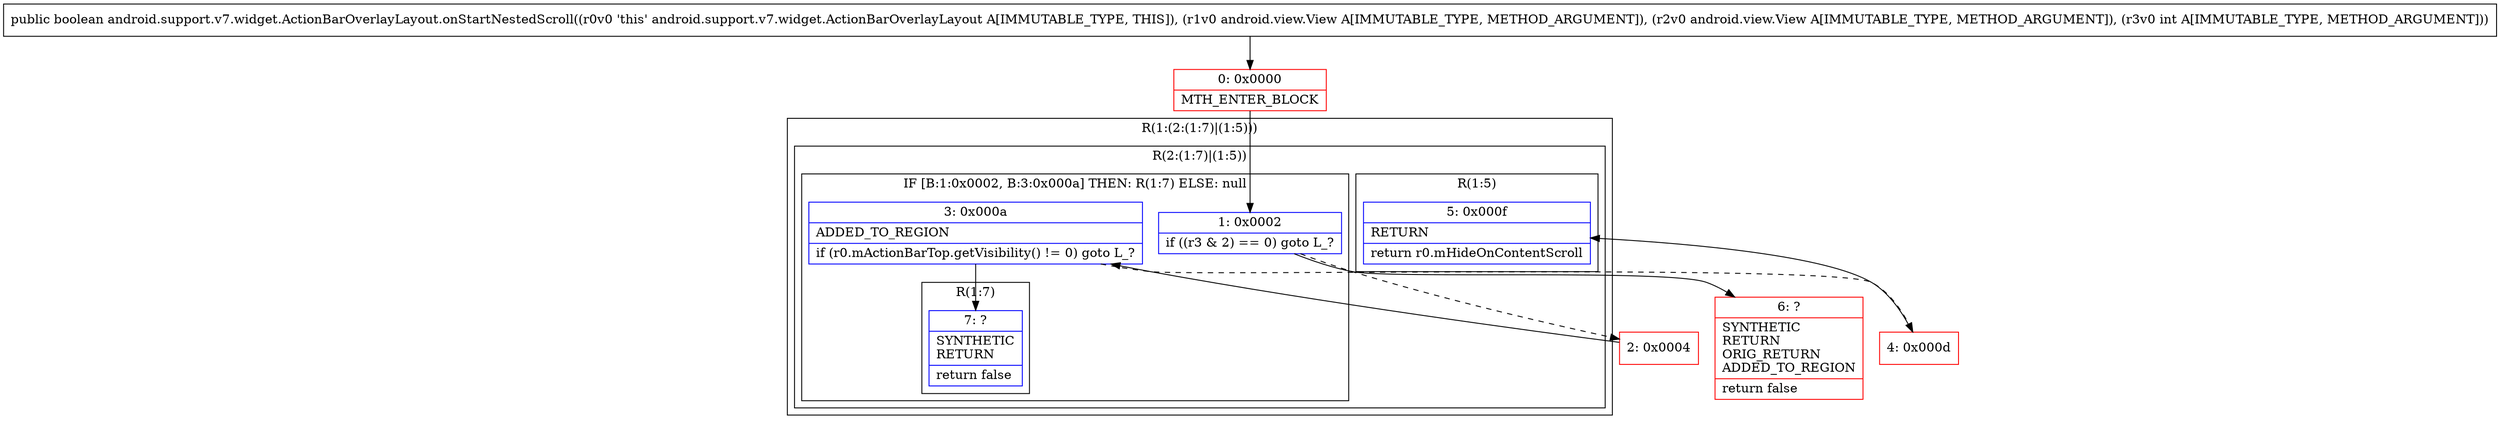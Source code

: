 digraph "CFG forandroid.support.v7.widget.ActionBarOverlayLayout.onStartNestedScroll(Landroid\/view\/View;Landroid\/view\/View;I)Z" {
subgraph cluster_Region_1432168377 {
label = "R(1:(2:(1:7)|(1:5)))";
node [shape=record,color=blue];
subgraph cluster_Region_956435926 {
label = "R(2:(1:7)|(1:5))";
node [shape=record,color=blue];
subgraph cluster_IfRegion_1599851801 {
label = "IF [B:1:0x0002, B:3:0x000a] THEN: R(1:7) ELSE: null";
node [shape=record,color=blue];
Node_1 [shape=record,label="{1\:\ 0x0002|if ((r3 & 2) == 0) goto L_?\l}"];
Node_3 [shape=record,label="{3\:\ 0x000a|ADDED_TO_REGION\l|if (r0.mActionBarTop.getVisibility() != 0) goto L_?\l}"];
subgraph cluster_Region_1699461545 {
label = "R(1:7)";
node [shape=record,color=blue];
Node_7 [shape=record,label="{7\:\ ?|SYNTHETIC\lRETURN\l|return false\l}"];
}
}
subgraph cluster_Region_1503083094 {
label = "R(1:5)";
node [shape=record,color=blue];
Node_5 [shape=record,label="{5\:\ 0x000f|RETURN\l|return r0.mHideOnContentScroll\l}"];
}
}
}
Node_0 [shape=record,color=red,label="{0\:\ 0x0000|MTH_ENTER_BLOCK\l}"];
Node_2 [shape=record,color=red,label="{2\:\ 0x0004}"];
Node_4 [shape=record,color=red,label="{4\:\ 0x000d}"];
Node_6 [shape=record,color=red,label="{6\:\ ?|SYNTHETIC\lRETURN\lORIG_RETURN\lADDED_TO_REGION\l|return false\l}"];
MethodNode[shape=record,label="{public boolean android.support.v7.widget.ActionBarOverlayLayout.onStartNestedScroll((r0v0 'this' android.support.v7.widget.ActionBarOverlayLayout A[IMMUTABLE_TYPE, THIS]), (r1v0 android.view.View A[IMMUTABLE_TYPE, METHOD_ARGUMENT]), (r2v0 android.view.View A[IMMUTABLE_TYPE, METHOD_ARGUMENT]), (r3v0 int A[IMMUTABLE_TYPE, METHOD_ARGUMENT])) }"];
MethodNode -> Node_0;
Node_1 -> Node_2[style=dashed];
Node_1 -> Node_6;
Node_3 -> Node_4[style=dashed];
Node_3 -> Node_7;
Node_0 -> Node_1;
Node_2 -> Node_3;
Node_4 -> Node_5;
}

